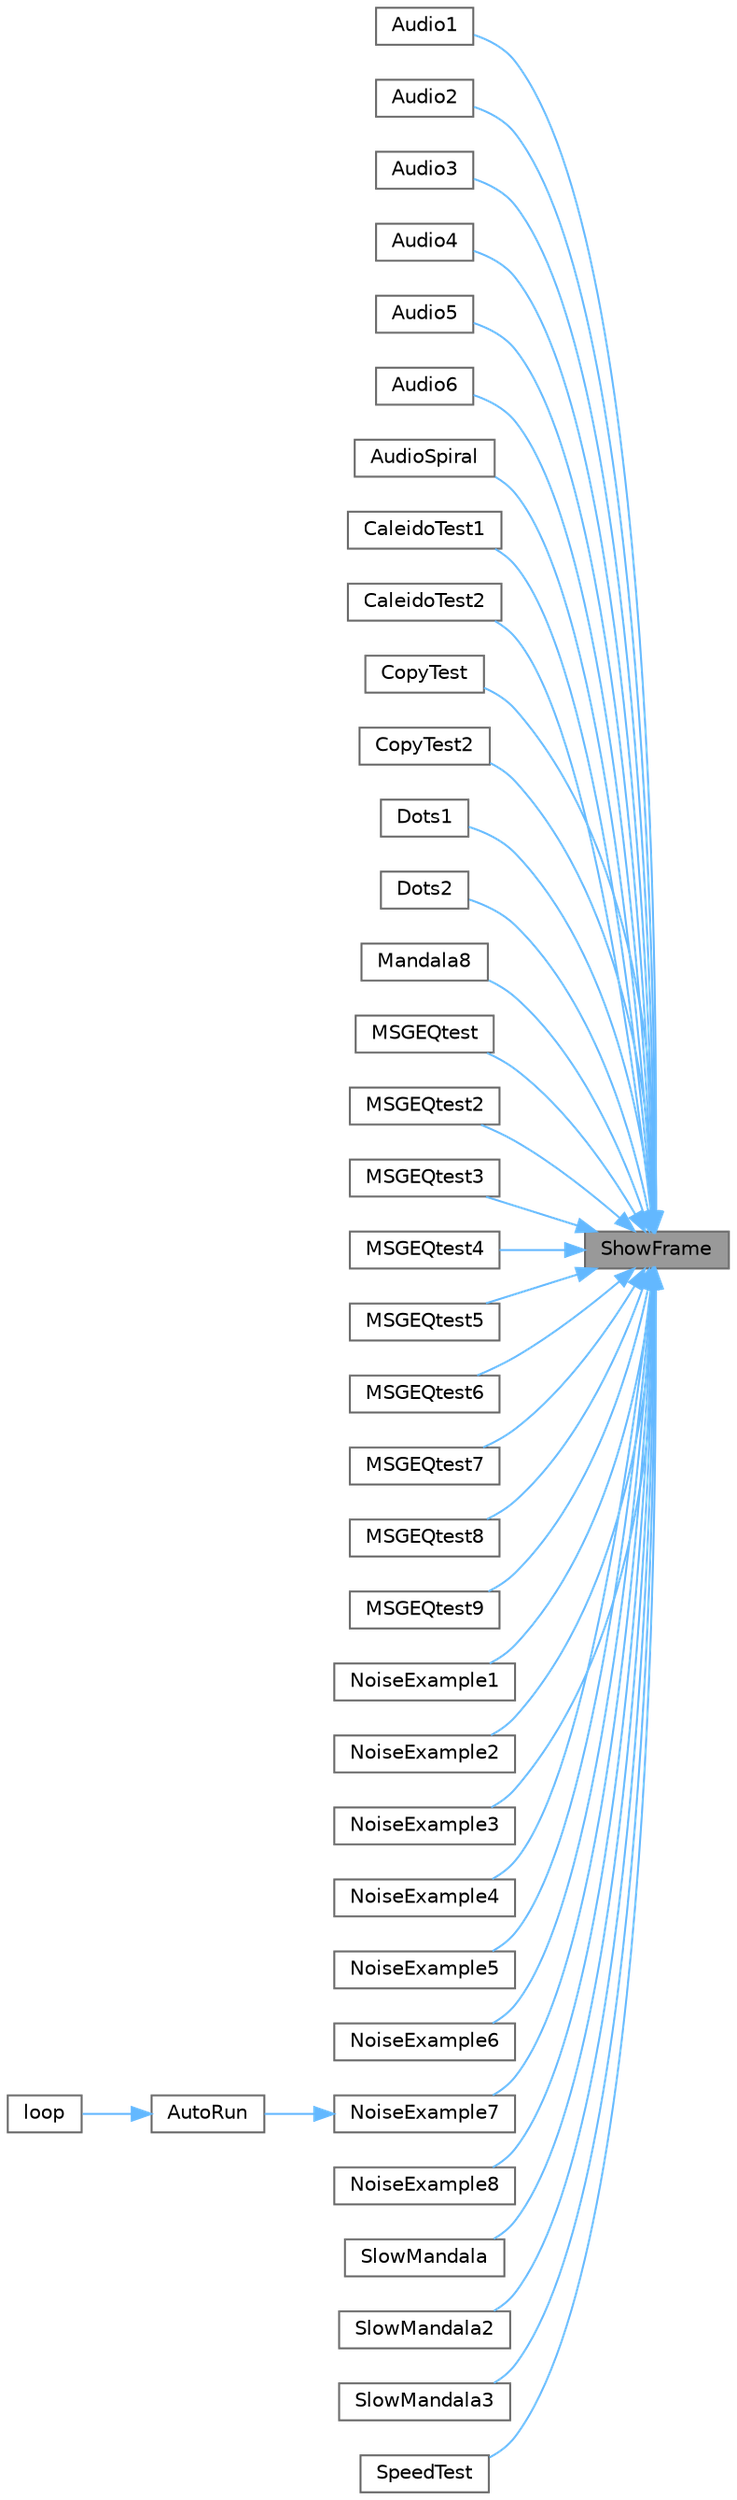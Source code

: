 digraph "ShowFrame"
{
 // INTERACTIVE_SVG=YES
 // LATEX_PDF_SIZE
  bgcolor="transparent";
  edge [fontname=Helvetica,fontsize=10,labelfontname=Helvetica,labelfontsize=10];
  node [fontname=Helvetica,fontsize=10,shape=box,height=0.2,width=0.4];
  rankdir="RL";
  Node1 [id="Node000001",label="ShowFrame",height=0.2,width=0.4,color="gray40", fillcolor="grey60", style="filled", fontcolor="black",tooltip=" "];
  Node1 -> Node2 [id="edge1_Node000001_Node000002",dir="back",color="steelblue1",style="solid",tooltip=" "];
  Node2 [id="Node000002",label="Audio1",height=0.2,width=0.4,color="grey40", fillcolor="white", style="filled",URL="$d6/d43/funky_8cpp_a1b20f1474772f15832d6ab79538ffcbb.html#a1b20f1474772f15832d6ab79538ffcbb",tooltip=" "];
  Node1 -> Node3 [id="edge2_Node000001_Node000003",dir="back",color="steelblue1",style="solid",tooltip=" "];
  Node3 [id="Node000003",label="Audio2",height=0.2,width=0.4,color="grey40", fillcolor="white", style="filled",URL="$d6/d43/funky_8cpp_aba61b839ccbbd9d26a94bdb82c3cb165.html#aba61b839ccbbd9d26a94bdb82c3cb165",tooltip=" "];
  Node1 -> Node4 [id="edge3_Node000001_Node000004",dir="back",color="steelblue1",style="solid",tooltip=" "];
  Node4 [id="Node000004",label="Audio3",height=0.2,width=0.4,color="grey40", fillcolor="white", style="filled",URL="$d6/d43/funky_8cpp_a4b8e27b9a194ec6a26457cd177a9e8bd.html#a4b8e27b9a194ec6a26457cd177a9e8bd",tooltip=" "];
  Node1 -> Node5 [id="edge4_Node000001_Node000005",dir="back",color="steelblue1",style="solid",tooltip=" "];
  Node5 [id="Node000005",label="Audio4",height=0.2,width=0.4,color="grey40", fillcolor="white", style="filled",URL="$d6/d43/funky_8cpp_a8bd580304508631cbfb5bffe1c5e7183.html#a8bd580304508631cbfb5bffe1c5e7183",tooltip=" "];
  Node1 -> Node6 [id="edge5_Node000001_Node000006",dir="back",color="steelblue1",style="solid",tooltip=" "];
  Node6 [id="Node000006",label="Audio5",height=0.2,width=0.4,color="grey40", fillcolor="white", style="filled",URL="$d6/d43/funky_8cpp_a6c59b4cf86cf7c63e9e149e1844a895f.html#a6c59b4cf86cf7c63e9e149e1844a895f",tooltip=" "];
  Node1 -> Node7 [id="edge6_Node000001_Node000007",dir="back",color="steelblue1",style="solid",tooltip=" "];
  Node7 [id="Node000007",label="Audio6",height=0.2,width=0.4,color="grey40", fillcolor="white", style="filled",URL="$d6/d43/funky_8cpp_a709497aa76c13ff5c3f4e48fcadf36a1.html#a709497aa76c13ff5c3f4e48fcadf36a1",tooltip=" "];
  Node1 -> Node8 [id="edge7_Node000001_Node000008",dir="back",color="steelblue1",style="solid",tooltip=" "];
  Node8 [id="Node000008",label="AudioSpiral",height=0.2,width=0.4,color="grey40", fillcolor="white", style="filled",URL="$d6/d43/funky_8cpp_a0f67f9b271ed1e5229bb12140d5b134e.html#a0f67f9b271ed1e5229bb12140d5b134e",tooltip=" "];
  Node1 -> Node9 [id="edge8_Node000001_Node000009",dir="back",color="steelblue1",style="solid",tooltip=" "];
  Node9 [id="Node000009",label="CaleidoTest1",height=0.2,width=0.4,color="grey40", fillcolor="white", style="filled",URL="$d6/d43/funky_8cpp_a7796e21bcdbcd4ffbe6c5a1b6cea7e3e.html#a7796e21bcdbcd4ffbe6c5a1b6cea7e3e",tooltip=" "];
  Node1 -> Node10 [id="edge9_Node000001_Node000010",dir="back",color="steelblue1",style="solid",tooltip=" "];
  Node10 [id="Node000010",label="CaleidoTest2",height=0.2,width=0.4,color="grey40", fillcolor="white", style="filled",URL="$d6/d43/funky_8cpp_a7a5898f5562b8614fc663c1b232db3dd.html#a7a5898f5562b8614fc663c1b232db3dd",tooltip=" "];
  Node1 -> Node11 [id="edge10_Node000001_Node000011",dir="back",color="steelblue1",style="solid",tooltip=" "];
  Node11 [id="Node000011",label="CopyTest",height=0.2,width=0.4,color="grey40", fillcolor="white", style="filled",URL="$d6/d43/funky_8cpp_a0c46364f3e960b88919bb91640696701.html#a0c46364f3e960b88919bb91640696701",tooltip=" "];
  Node1 -> Node12 [id="edge11_Node000001_Node000012",dir="back",color="steelblue1",style="solid",tooltip=" "];
  Node12 [id="Node000012",label="CopyTest2",height=0.2,width=0.4,color="grey40", fillcolor="white", style="filled",URL="$d6/d43/funky_8cpp_a153c213a97380a3977c9764848778a50.html#a153c213a97380a3977c9764848778a50",tooltip=" "];
  Node1 -> Node13 [id="edge12_Node000001_Node000013",dir="back",color="steelblue1",style="solid",tooltip=" "];
  Node13 [id="Node000013",label="Dots1",height=0.2,width=0.4,color="grey40", fillcolor="white", style="filled",URL="$d6/d43/funky_8cpp_a7bdb3ad94a12a84909a3b3ff537d4164.html#a7bdb3ad94a12a84909a3b3ff537d4164",tooltip=" "];
  Node1 -> Node14 [id="edge13_Node000001_Node000014",dir="back",color="steelblue1",style="solid",tooltip=" "];
  Node14 [id="Node000014",label="Dots2",height=0.2,width=0.4,color="grey40", fillcolor="white", style="filled",URL="$d6/d43/funky_8cpp_a5c2cd5501a03bbd0ea892b591059803e.html#a5c2cd5501a03bbd0ea892b591059803e",tooltip=" "];
  Node1 -> Node15 [id="edge14_Node000001_Node000015",dir="back",color="steelblue1",style="solid",tooltip=" "];
  Node15 [id="Node000015",label="Mandala8",height=0.2,width=0.4,color="grey40", fillcolor="white", style="filled",URL="$d6/d43/funky_8cpp_a8e63ccdacfca71c6684433ecace8589a.html#a8e63ccdacfca71c6684433ecace8589a",tooltip=" "];
  Node1 -> Node16 [id="edge15_Node000001_Node000016",dir="back",color="steelblue1",style="solid",tooltip=" "];
  Node16 [id="Node000016",label="MSGEQtest",height=0.2,width=0.4,color="grey40", fillcolor="white", style="filled",URL="$d6/d43/funky_8cpp_a539e99e0d092dc1bfe7693a76f48674f.html#a539e99e0d092dc1bfe7693a76f48674f",tooltip=" "];
  Node1 -> Node17 [id="edge16_Node000001_Node000017",dir="back",color="steelblue1",style="solid",tooltip=" "];
  Node17 [id="Node000017",label="MSGEQtest2",height=0.2,width=0.4,color="grey40", fillcolor="white", style="filled",URL="$d6/d43/funky_8cpp_a8c6c868503d6d7482dd36a2002fe486f.html#a8c6c868503d6d7482dd36a2002fe486f",tooltip=" "];
  Node1 -> Node18 [id="edge17_Node000001_Node000018",dir="back",color="steelblue1",style="solid",tooltip=" "];
  Node18 [id="Node000018",label="MSGEQtest3",height=0.2,width=0.4,color="grey40", fillcolor="white", style="filled",URL="$d6/d43/funky_8cpp_aea4934e42e2820e06fb1cd2f5680505d.html#aea4934e42e2820e06fb1cd2f5680505d",tooltip=" "];
  Node1 -> Node19 [id="edge18_Node000001_Node000019",dir="back",color="steelblue1",style="solid",tooltip=" "];
  Node19 [id="Node000019",label="MSGEQtest4",height=0.2,width=0.4,color="grey40", fillcolor="white", style="filled",URL="$d6/d43/funky_8cpp_a637016c89ebaea7b1dfe50a19a7145de.html#a637016c89ebaea7b1dfe50a19a7145de",tooltip=" "];
  Node1 -> Node20 [id="edge19_Node000001_Node000020",dir="back",color="steelblue1",style="solid",tooltip=" "];
  Node20 [id="Node000020",label="MSGEQtest5",height=0.2,width=0.4,color="grey40", fillcolor="white", style="filled",URL="$d6/d43/funky_8cpp_afe27ef9695e486ab4b66ce9c31330772.html#afe27ef9695e486ab4b66ce9c31330772",tooltip=" "];
  Node1 -> Node21 [id="edge20_Node000001_Node000021",dir="back",color="steelblue1",style="solid",tooltip=" "];
  Node21 [id="Node000021",label="MSGEQtest6",height=0.2,width=0.4,color="grey40", fillcolor="white", style="filled",URL="$d6/d43/funky_8cpp_a3c155c16bcc5a9546fdde62fde9c20e1.html#a3c155c16bcc5a9546fdde62fde9c20e1",tooltip=" "];
  Node1 -> Node22 [id="edge21_Node000001_Node000022",dir="back",color="steelblue1",style="solid",tooltip=" "];
  Node22 [id="Node000022",label="MSGEQtest7",height=0.2,width=0.4,color="grey40", fillcolor="white", style="filled",URL="$d6/d43/funky_8cpp_a64119518b389bf1484bcd401c013e039.html#a64119518b389bf1484bcd401c013e039",tooltip=" "];
  Node1 -> Node23 [id="edge22_Node000001_Node000023",dir="back",color="steelblue1",style="solid",tooltip=" "];
  Node23 [id="Node000023",label="MSGEQtest8",height=0.2,width=0.4,color="grey40", fillcolor="white", style="filled",URL="$d6/d43/funky_8cpp_a6251e0905eca458baff9f37b5fe909c2.html#a6251e0905eca458baff9f37b5fe909c2",tooltip=" "];
  Node1 -> Node24 [id="edge23_Node000001_Node000024",dir="back",color="steelblue1",style="solid",tooltip=" "];
  Node24 [id="Node000024",label="MSGEQtest9",height=0.2,width=0.4,color="grey40", fillcolor="white", style="filled",URL="$d6/d43/funky_8cpp_ae5601c111d0af9a71b1315207442774a.html#ae5601c111d0af9a71b1315207442774a",tooltip=" "];
  Node1 -> Node25 [id="edge24_Node000001_Node000025",dir="back",color="steelblue1",style="solid",tooltip=" "];
  Node25 [id="Node000025",label="NoiseExample1",height=0.2,width=0.4,color="grey40", fillcolor="white", style="filled",URL="$d6/d43/funky_8cpp_a7a6d050a5dd4ae0a1c3feef397f34959.html#a7a6d050a5dd4ae0a1c3feef397f34959",tooltip=" "];
  Node1 -> Node26 [id="edge25_Node000001_Node000026",dir="back",color="steelblue1",style="solid",tooltip=" "];
  Node26 [id="Node000026",label="NoiseExample2",height=0.2,width=0.4,color="grey40", fillcolor="white", style="filled",URL="$d6/d43/funky_8cpp_a4b71fc2e5ba7e55bbd1e182783d826e9.html#a4b71fc2e5ba7e55bbd1e182783d826e9",tooltip=" "];
  Node1 -> Node27 [id="edge26_Node000001_Node000027",dir="back",color="steelblue1",style="solid",tooltip=" "];
  Node27 [id="Node000027",label="NoiseExample3",height=0.2,width=0.4,color="grey40", fillcolor="white", style="filled",URL="$d6/d43/funky_8cpp_a5f72b5d22c7ab066a91154c990a94e05.html#a5f72b5d22c7ab066a91154c990a94e05",tooltip=" "];
  Node1 -> Node28 [id="edge27_Node000001_Node000028",dir="back",color="steelblue1",style="solid",tooltip=" "];
  Node28 [id="Node000028",label="NoiseExample4",height=0.2,width=0.4,color="grey40", fillcolor="white", style="filled",URL="$d6/d43/funky_8cpp_a667be12d2624c6d6d7785627676ebfb2.html#a667be12d2624c6d6d7785627676ebfb2",tooltip=" "];
  Node1 -> Node29 [id="edge28_Node000001_Node000029",dir="back",color="steelblue1",style="solid",tooltip=" "];
  Node29 [id="Node000029",label="NoiseExample5",height=0.2,width=0.4,color="grey40", fillcolor="white", style="filled",URL="$d6/d43/funky_8cpp_a1457c762dbe025f6449e9d3d46cd48e9.html#a1457c762dbe025f6449e9d3d46cd48e9",tooltip=" "];
  Node1 -> Node30 [id="edge29_Node000001_Node000030",dir="back",color="steelblue1",style="solid",tooltip=" "];
  Node30 [id="Node000030",label="NoiseExample6",height=0.2,width=0.4,color="grey40", fillcolor="white", style="filled",URL="$d6/d43/funky_8cpp_a532a1554c2a09b1393050661338b09cc.html#a532a1554c2a09b1393050661338b09cc",tooltip=" "];
  Node1 -> Node31 [id="edge30_Node000001_Node000031",dir="back",color="steelblue1",style="solid",tooltip=" "];
  Node31 [id="Node000031",label="NoiseExample7",height=0.2,width=0.4,color="grey40", fillcolor="white", style="filled",URL="$d6/d43/funky_8cpp_ad9d5e765486223d6ec3c0d0083dff61f.html#ad9d5e765486223d6ec3c0d0083dff61f",tooltip=" "];
  Node31 -> Node32 [id="edge31_Node000031_Node000032",dir="back",color="steelblue1",style="solid",tooltip=" "];
  Node32 [id="Node000032",label="AutoRun",height=0.2,width=0.4,color="grey40", fillcolor="white", style="filled",URL="$d6/d43/funky_8cpp_afbac31e23b311c5a81442334e48514a9.html#afbac31e23b311c5a81442334e48514a9",tooltip=" "];
  Node32 -> Node33 [id="edge32_Node000032_Node000033",dir="back",color="steelblue1",style="solid",tooltip=" "];
  Node33 [id="Node000033",label="loop",height=0.2,width=0.4,color="grey40", fillcolor="white", style="filled",URL="$d6/df4/_funky_clouds_8ino_afe461d27b9c48d5921c00d521181f12f.html#afe461d27b9c48d5921c00d521181f12f",tooltip=" "];
  Node1 -> Node34 [id="edge33_Node000001_Node000034",dir="back",color="steelblue1",style="solid",tooltip=" "];
  Node34 [id="Node000034",label="NoiseExample8",height=0.2,width=0.4,color="grey40", fillcolor="white", style="filled",URL="$d6/d43/funky_8cpp_acad976043d165e98872bea80a09eda2d.html#acad976043d165e98872bea80a09eda2d",tooltip=" "];
  Node1 -> Node35 [id="edge34_Node000001_Node000035",dir="back",color="steelblue1",style="solid",tooltip=" "];
  Node35 [id="Node000035",label="SlowMandala",height=0.2,width=0.4,color="grey40", fillcolor="white", style="filled",URL="$d6/d43/funky_8cpp_a3e3c0b5bf749bfb13edea12f44c41270.html#a3e3c0b5bf749bfb13edea12f44c41270",tooltip=" "];
  Node1 -> Node36 [id="edge35_Node000001_Node000036",dir="back",color="steelblue1",style="solid",tooltip=" "];
  Node36 [id="Node000036",label="SlowMandala2",height=0.2,width=0.4,color="grey40", fillcolor="white", style="filled",URL="$d6/d43/funky_8cpp_a3ca5494e09ff33ec5ffab7bbf732d8b2.html#a3ca5494e09ff33ec5ffab7bbf732d8b2",tooltip=" "];
  Node1 -> Node37 [id="edge36_Node000001_Node000037",dir="back",color="steelblue1",style="solid",tooltip=" "];
  Node37 [id="Node000037",label="SlowMandala3",height=0.2,width=0.4,color="grey40", fillcolor="white", style="filled",URL="$d6/d43/funky_8cpp_a7707e9fe5271387b0dcad5d358bb049d.html#a7707e9fe5271387b0dcad5d358bb049d",tooltip=" "];
  Node1 -> Node38 [id="edge37_Node000001_Node000038",dir="back",color="steelblue1",style="solid",tooltip=" "];
  Node38 [id="Node000038",label="SpeedTest",height=0.2,width=0.4,color="grey40", fillcolor="white", style="filled",URL="$d6/d43/funky_8cpp_aed5a480dfa6d13c6f72ee21b78a4aab0.html#aed5a480dfa6d13c6f72ee21b78a4aab0",tooltip=" "];
}
